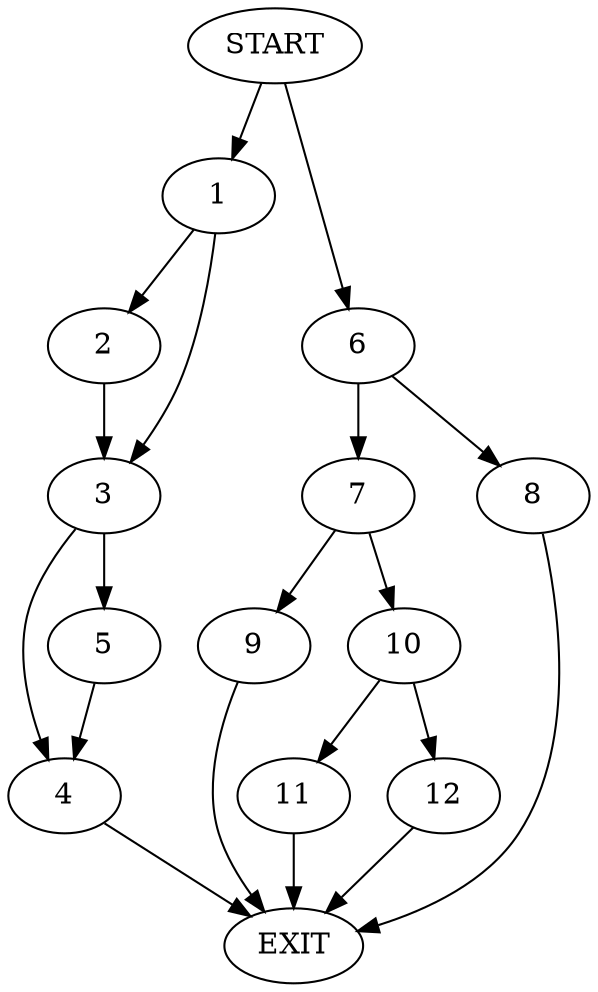 digraph {
0 [label="START"]
13 [label="EXIT"]
0 -> 1
1 -> 2
1 -> 3
3 -> 4
3 -> 5
2 -> 3
4 -> 13
5 -> 4
0 -> 6
6 -> 7
6 -> 8
7 -> 9
7 -> 10
8 -> 13
10 -> 11
10 -> 12
9 -> 13
11 -> 13
12 -> 13
}
